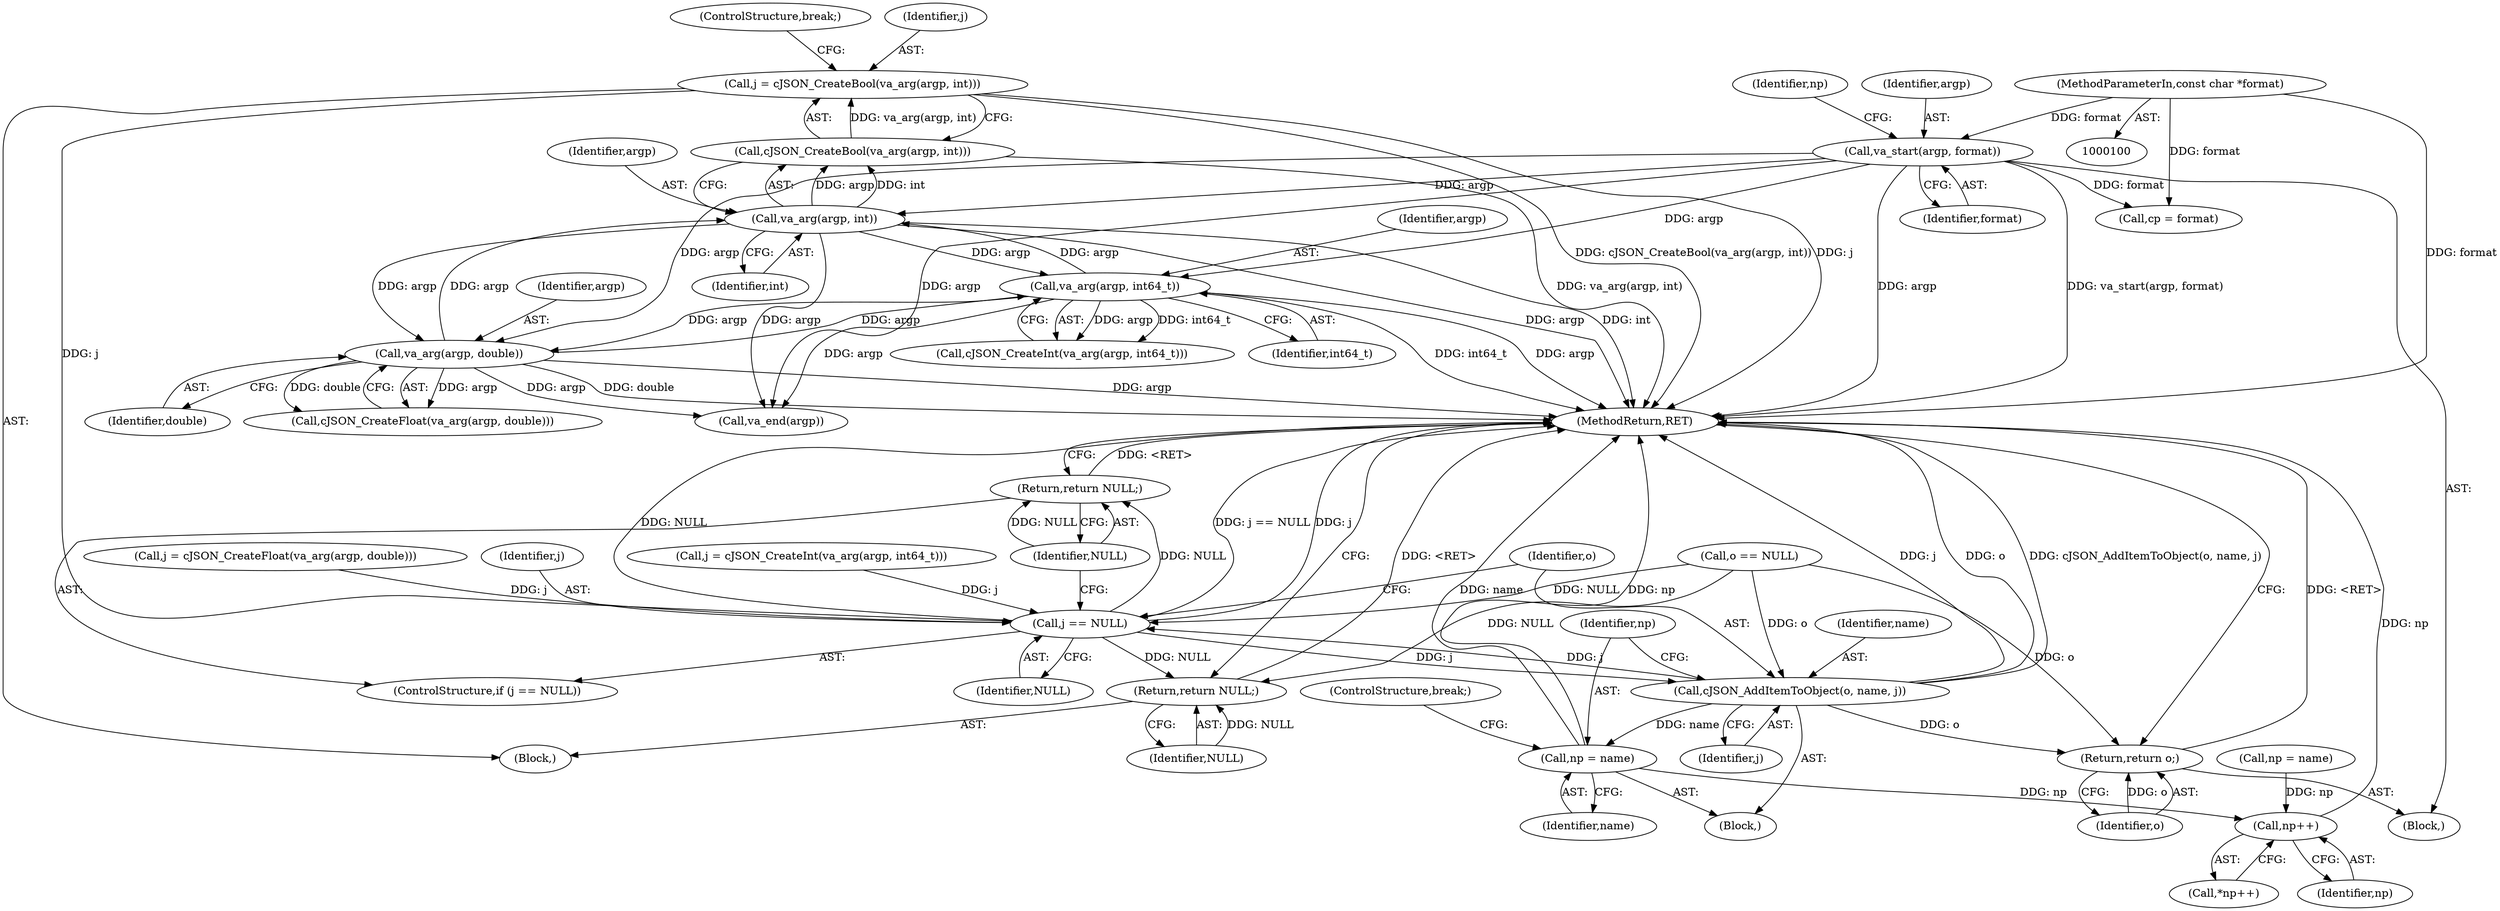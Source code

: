 digraph "0_iperf_91f2fa59e8ed80dfbf400add0164ee0e508e412a_52@pointer" {
"1000155" [label="(Call,j = cJSON_CreateBool(va_arg(argp, int)))"];
"1000157" [label="(Call,cJSON_CreateBool(va_arg(argp, int)))"];
"1000158" [label="(Call,va_arg(argp, int))"];
"1000166" [label="(Call,va_arg(argp, int64_t))"];
"1000118" [label="(Call,va_start(argp, format))"];
"1000101" [label="(MethodParameterIn,const char *format)"];
"1000174" [label="(Call,va_arg(argp, double))"];
"1000184" [label="(Call,j == NULL)"];
"1000181" [label="(Return,return NULL;)"];
"1000187" [label="(Return,return NULL;)"];
"1000189" [label="(Call,cJSON_AddItemToObject(o, name, j))"];
"1000193" [label="(Call,np = name)"];
"1000200" [label="(Call,np++)"];
"1000207" [label="(Return,return o;)"];
"1000122" [label="(Identifier,np)"];
"1000155" [label="(Call,j = cJSON_CreateBool(va_arg(argp, int)))"];
"1000175" [label="(Identifier,argp)"];
"1000186" [label="(Identifier,NULL)"];
"1000161" [label="(ControlStructure,break;)"];
"1000118" [label="(Call,va_start(argp, format))"];
"1000208" [label="(Identifier,o)"];
"1000205" [label="(Call,va_end(argp))"];
"1000181" [label="(Return,return NULL;)"];
"1000184" [label="(Call,j == NULL)"];
"1000176" [label="(Identifier,double)"];
"1000119" [label="(Identifier,argp)"];
"1000160" [label="(Identifier,int)"];
"1000159" [label="(Identifier,argp)"];
"1000191" [label="(Identifier,name)"];
"1000166" [label="(Call,va_arg(argp, int64_t))"];
"1000121" [label="(Call,np = name)"];
"1000183" [label="(ControlStructure,if (j == NULL))"];
"1000194" [label="(Identifier,np)"];
"1000120" [label="(Identifier,format)"];
"1000153" [label="(Block,)"];
"1000190" [label="(Identifier,o)"];
"1000102" [label="(Block,)"];
"1000174" [label="(Call,va_arg(argp, double))"];
"1000165" [label="(Call,cJSON_CreateInt(va_arg(argp, int64_t)))"];
"1000171" [label="(Call,j = cJSON_CreateFloat(va_arg(argp, double)))"];
"1000193" [label="(Call,np = name)"];
"1000185" [label="(Identifier,j)"];
"1000156" [label="(Identifier,j)"];
"1000157" [label="(Call,cJSON_CreateBool(va_arg(argp, int)))"];
"1000125" [label="(Call,cp = format)"];
"1000200" [label="(Call,np++)"];
"1000182" [label="(Identifier,NULL)"];
"1000209" [label="(MethodReturn,RET)"];
"1000189" [label="(Call,cJSON_AddItemToObject(o, name, j))"];
"1000173" [label="(Call,cJSON_CreateFloat(va_arg(argp, double)))"];
"1000207" [label="(Return,return o;)"];
"1000167" [label="(Identifier,argp)"];
"1000195" [label="(Identifier,name)"];
"1000138" [label="(Block,)"];
"1000192" [label="(Identifier,j)"];
"1000101" [label="(MethodParameterIn,const char *format)"];
"1000113" [label="(Call,o == NULL)"];
"1000199" [label="(Call,*np++)"];
"1000196" [label="(ControlStructure,break;)"];
"1000187" [label="(Return,return NULL;)"];
"1000158" [label="(Call,va_arg(argp, int))"];
"1000168" [label="(Identifier,int64_t)"];
"1000188" [label="(Identifier,NULL)"];
"1000201" [label="(Identifier,np)"];
"1000163" [label="(Call,j = cJSON_CreateInt(va_arg(argp, int64_t)))"];
"1000155" -> "1000153"  [label="AST: "];
"1000155" -> "1000157"  [label="CFG: "];
"1000156" -> "1000155"  [label="AST: "];
"1000157" -> "1000155"  [label="AST: "];
"1000161" -> "1000155"  [label="CFG: "];
"1000155" -> "1000209"  [label="DDG: cJSON_CreateBool(va_arg(argp, int))"];
"1000155" -> "1000209"  [label="DDG: j"];
"1000157" -> "1000155"  [label="DDG: va_arg(argp, int)"];
"1000155" -> "1000184"  [label="DDG: j"];
"1000157" -> "1000158"  [label="CFG: "];
"1000158" -> "1000157"  [label="AST: "];
"1000157" -> "1000209"  [label="DDG: va_arg(argp, int)"];
"1000158" -> "1000157"  [label="DDG: argp"];
"1000158" -> "1000157"  [label="DDG: int"];
"1000158" -> "1000160"  [label="CFG: "];
"1000159" -> "1000158"  [label="AST: "];
"1000160" -> "1000158"  [label="AST: "];
"1000158" -> "1000209"  [label="DDG: argp"];
"1000158" -> "1000209"  [label="DDG: int"];
"1000166" -> "1000158"  [label="DDG: argp"];
"1000118" -> "1000158"  [label="DDG: argp"];
"1000174" -> "1000158"  [label="DDG: argp"];
"1000158" -> "1000166"  [label="DDG: argp"];
"1000158" -> "1000174"  [label="DDG: argp"];
"1000158" -> "1000205"  [label="DDG: argp"];
"1000166" -> "1000165"  [label="AST: "];
"1000166" -> "1000168"  [label="CFG: "];
"1000167" -> "1000166"  [label="AST: "];
"1000168" -> "1000166"  [label="AST: "];
"1000165" -> "1000166"  [label="CFG: "];
"1000166" -> "1000209"  [label="DDG: int64_t"];
"1000166" -> "1000209"  [label="DDG: argp"];
"1000166" -> "1000165"  [label="DDG: argp"];
"1000166" -> "1000165"  [label="DDG: int64_t"];
"1000118" -> "1000166"  [label="DDG: argp"];
"1000174" -> "1000166"  [label="DDG: argp"];
"1000166" -> "1000174"  [label="DDG: argp"];
"1000166" -> "1000205"  [label="DDG: argp"];
"1000118" -> "1000102"  [label="AST: "];
"1000118" -> "1000120"  [label="CFG: "];
"1000119" -> "1000118"  [label="AST: "];
"1000120" -> "1000118"  [label="AST: "];
"1000122" -> "1000118"  [label="CFG: "];
"1000118" -> "1000209"  [label="DDG: va_start(argp, format)"];
"1000118" -> "1000209"  [label="DDG: argp"];
"1000101" -> "1000118"  [label="DDG: format"];
"1000118" -> "1000125"  [label="DDG: format"];
"1000118" -> "1000174"  [label="DDG: argp"];
"1000118" -> "1000205"  [label="DDG: argp"];
"1000101" -> "1000100"  [label="AST: "];
"1000101" -> "1000209"  [label="DDG: format"];
"1000101" -> "1000125"  [label="DDG: format"];
"1000174" -> "1000173"  [label="AST: "];
"1000174" -> "1000176"  [label="CFG: "];
"1000175" -> "1000174"  [label="AST: "];
"1000176" -> "1000174"  [label="AST: "];
"1000173" -> "1000174"  [label="CFG: "];
"1000174" -> "1000209"  [label="DDG: double"];
"1000174" -> "1000209"  [label="DDG: argp"];
"1000174" -> "1000173"  [label="DDG: argp"];
"1000174" -> "1000173"  [label="DDG: double"];
"1000174" -> "1000205"  [label="DDG: argp"];
"1000184" -> "1000183"  [label="AST: "];
"1000184" -> "1000186"  [label="CFG: "];
"1000185" -> "1000184"  [label="AST: "];
"1000186" -> "1000184"  [label="AST: "];
"1000188" -> "1000184"  [label="CFG: "];
"1000190" -> "1000184"  [label="CFG: "];
"1000184" -> "1000209"  [label="DDG: j"];
"1000184" -> "1000209"  [label="DDG: NULL"];
"1000184" -> "1000209"  [label="DDG: j == NULL"];
"1000184" -> "1000181"  [label="DDG: NULL"];
"1000163" -> "1000184"  [label="DDG: j"];
"1000171" -> "1000184"  [label="DDG: j"];
"1000189" -> "1000184"  [label="DDG: j"];
"1000113" -> "1000184"  [label="DDG: NULL"];
"1000184" -> "1000187"  [label="DDG: NULL"];
"1000184" -> "1000189"  [label="DDG: j"];
"1000181" -> "1000153"  [label="AST: "];
"1000181" -> "1000182"  [label="CFG: "];
"1000182" -> "1000181"  [label="AST: "];
"1000209" -> "1000181"  [label="CFG: "];
"1000181" -> "1000209"  [label="DDG: <RET>"];
"1000182" -> "1000181"  [label="DDG: NULL"];
"1000113" -> "1000181"  [label="DDG: NULL"];
"1000187" -> "1000183"  [label="AST: "];
"1000187" -> "1000188"  [label="CFG: "];
"1000188" -> "1000187"  [label="AST: "];
"1000209" -> "1000187"  [label="CFG: "];
"1000187" -> "1000209"  [label="DDG: <RET>"];
"1000188" -> "1000187"  [label="DDG: NULL"];
"1000189" -> "1000138"  [label="AST: "];
"1000189" -> "1000192"  [label="CFG: "];
"1000190" -> "1000189"  [label="AST: "];
"1000191" -> "1000189"  [label="AST: "];
"1000192" -> "1000189"  [label="AST: "];
"1000194" -> "1000189"  [label="CFG: "];
"1000189" -> "1000209"  [label="DDG: o"];
"1000189" -> "1000209"  [label="DDG: cJSON_AddItemToObject(o, name, j)"];
"1000189" -> "1000209"  [label="DDG: j"];
"1000113" -> "1000189"  [label="DDG: o"];
"1000189" -> "1000193"  [label="DDG: name"];
"1000189" -> "1000207"  [label="DDG: o"];
"1000193" -> "1000138"  [label="AST: "];
"1000193" -> "1000195"  [label="CFG: "];
"1000194" -> "1000193"  [label="AST: "];
"1000195" -> "1000193"  [label="AST: "];
"1000196" -> "1000193"  [label="CFG: "];
"1000193" -> "1000209"  [label="DDG: np"];
"1000193" -> "1000209"  [label="DDG: name"];
"1000193" -> "1000200"  [label="DDG: np"];
"1000200" -> "1000199"  [label="AST: "];
"1000200" -> "1000201"  [label="CFG: "];
"1000201" -> "1000200"  [label="AST: "];
"1000199" -> "1000200"  [label="CFG: "];
"1000200" -> "1000209"  [label="DDG: np"];
"1000121" -> "1000200"  [label="DDG: np"];
"1000207" -> "1000102"  [label="AST: "];
"1000207" -> "1000208"  [label="CFG: "];
"1000208" -> "1000207"  [label="AST: "];
"1000209" -> "1000207"  [label="CFG: "];
"1000207" -> "1000209"  [label="DDG: <RET>"];
"1000208" -> "1000207"  [label="DDG: o"];
"1000113" -> "1000207"  [label="DDG: o"];
}
